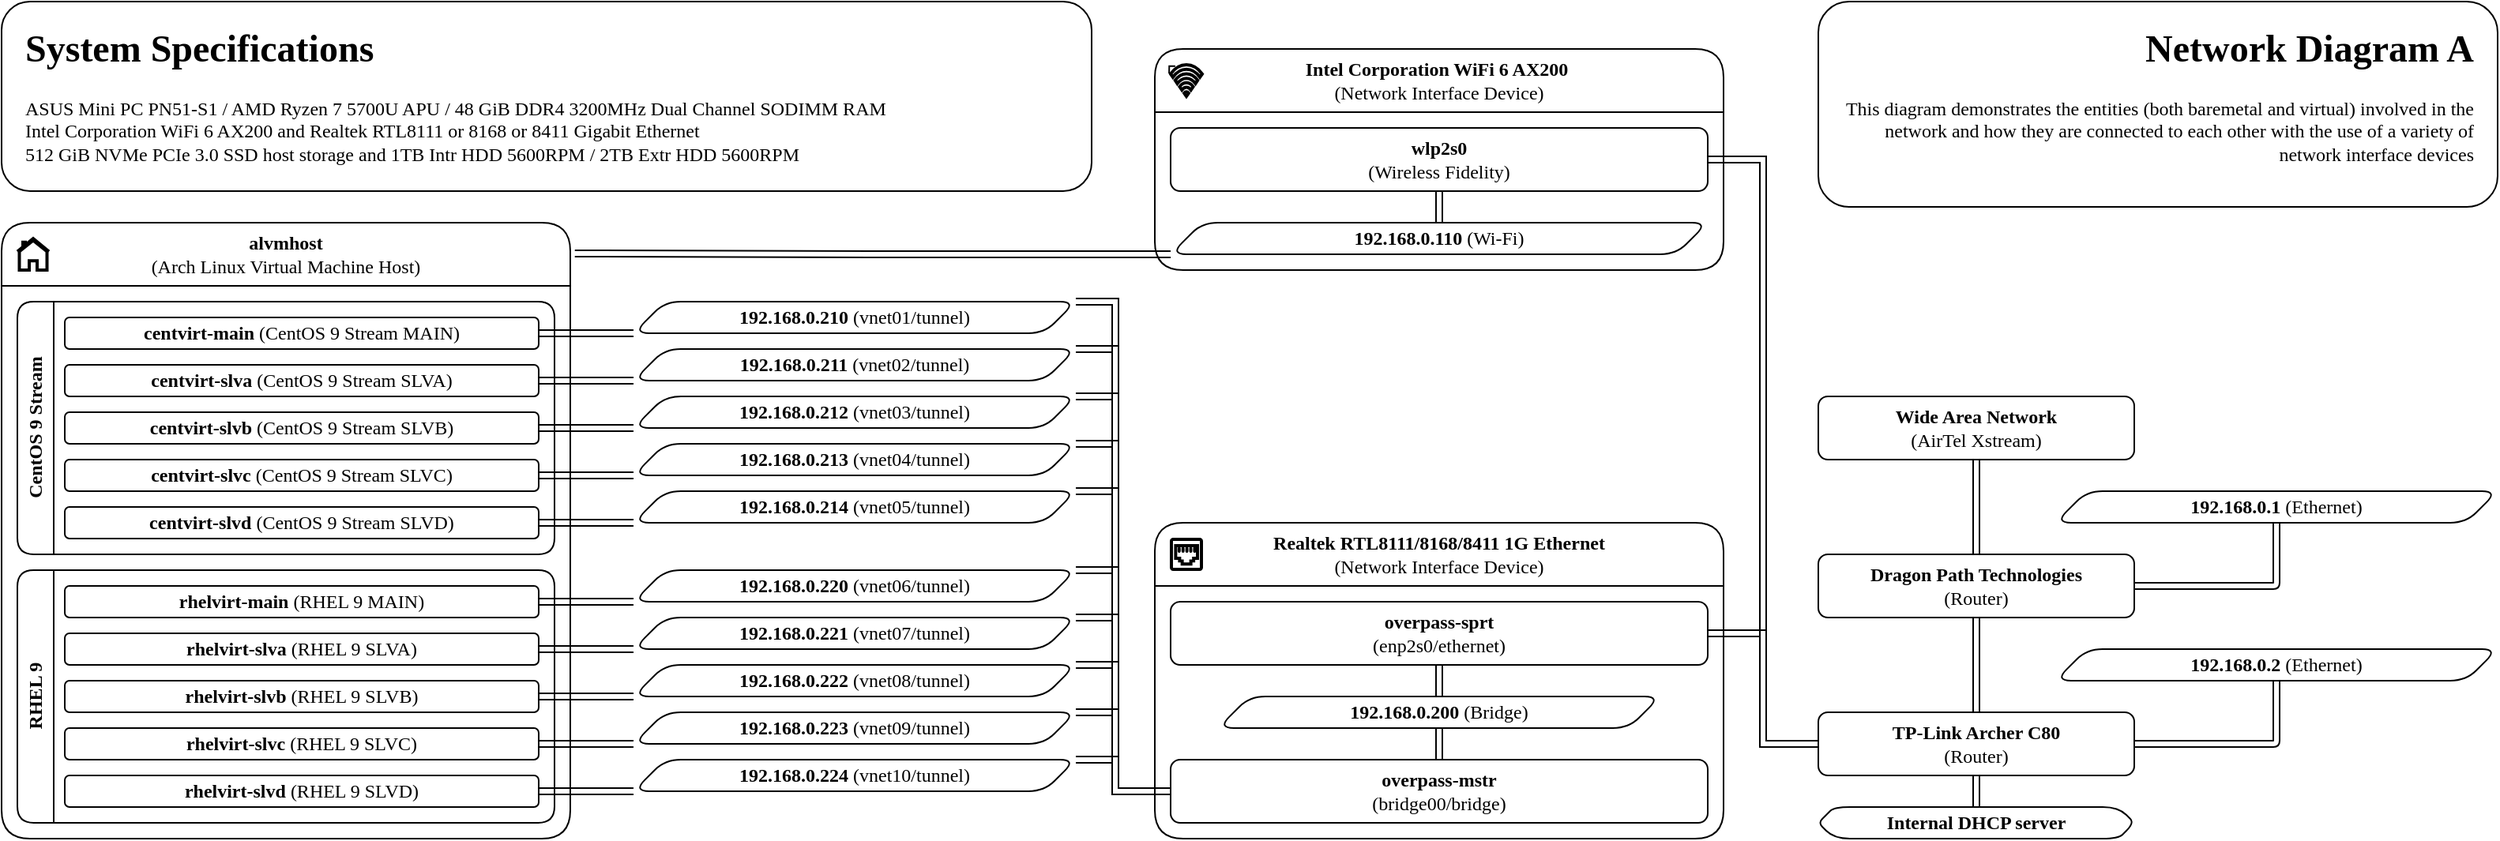 <mxfile version="21.1.5" type="device">
  <diagram name="Page-1" id="RukCnHgr3DPXX3_ZsLxG">
    <mxGraphModel dx="1659" dy="880" grid="1" gridSize="10" guides="1" tooltips="1" connect="1" arrows="1" fold="1" page="1" pageScale="1" pageWidth="850" pageHeight="1100" math="0" shadow="0">
      <root>
        <mxCell id="0" />
        <mxCell id="1" parent="0" />
        <mxCell id="44RmBdanAyZZInN4wUpM-1" value="&lt;font style=&quot;&quot; data-font-src=&quot;https://fonts.googleapis.com/css?family=IBM+Plex+Sans&quot;&gt;&lt;font data-font-src=&quot;https://fonts.googleapis.com/css?family=JetBrains+Mono&quot; face=&quot;JetBrains Mono&quot;&gt;alvmhost&lt;br&gt;&lt;span style=&quot;font-weight: normal;&quot;&gt;(Arch Linux Virtual Machine Host)&lt;/span&gt;&lt;/font&gt;&lt;br&gt;&lt;/font&gt;" style="swimlane;whiteSpace=wrap;html=1;startSize=40;labelBackgroundColor=none;rounded=1;" parent="1" vertex="1">
          <mxGeometry x="40" y="280" width="360" height="390" as="geometry" />
        </mxCell>
        <mxCell id="44RmBdanAyZZInN4wUpM-9" value="&lt;font data-font-src=&quot;https://fonts.googleapis.com/css?family=JetBrains+Mono&quot; face=&quot;JetBrains Mono&quot;&gt;CentOS 9 Stream&lt;br&gt;&lt;/font&gt;" style="swimlane;horizontal=0;whiteSpace=wrap;html=1;labelBackgroundColor=none;rounded=1;" parent="44RmBdanAyZZInN4wUpM-1" vertex="1">
          <mxGeometry x="10" y="50" width="340" height="160" as="geometry" />
        </mxCell>
        <mxCell id="44RmBdanAyZZInN4wUpM-7" value="&lt;font face=&quot;JetBrains Mono&quot; data-font-src=&quot;https://fonts.googleapis.com/css?family=JetBrains+Mono&quot;&gt;&lt;font style=&quot;&quot; data-font-src=&quot;https://fonts.googleapis.com/css?family=IBM+Plex+Sans&quot;&gt;&lt;b style=&quot;&quot;&gt;centvirt-slvc&lt;/b&gt;&amp;nbsp;&lt;/font&gt;(CentOS 9 Stream SLVC)&lt;/font&gt;" style="rounded=1;whiteSpace=wrap;html=1;labelBackgroundColor=none;" parent="44RmBdanAyZZInN4wUpM-9" vertex="1">
          <mxGeometry x="30" y="100" width="300" height="20" as="geometry" />
        </mxCell>
        <mxCell id="44RmBdanAyZZInN4wUpM-8" value="&lt;font face=&quot;JetBrains Mono&quot; data-font-src=&quot;https://fonts.googleapis.com/css?family=JetBrains+Mono&quot;&gt;&lt;font style=&quot;&quot; data-font-src=&quot;https://fonts.googleapis.com/css?family=IBM+Plex+Sans&quot;&gt;&lt;b style=&quot;&quot;&gt;centvirt-slvd&lt;/b&gt;&amp;nbsp;&lt;/font&gt;(CentOS 9 Stream SLVD)&lt;/font&gt;" style="rounded=1;whiteSpace=wrap;html=1;labelBackgroundColor=none;" parent="44RmBdanAyZZInN4wUpM-9" vertex="1">
          <mxGeometry x="30" y="130" width="300" height="20" as="geometry" />
        </mxCell>
        <mxCell id="44RmBdanAyZZInN4wUpM-6" value="&lt;font face=&quot;JetBrains Mono&quot; data-font-src=&quot;https://fonts.googleapis.com/css?family=JetBrains+Mono&quot;&gt;&lt;font style=&quot;&quot; data-font-src=&quot;https://fonts.googleapis.com/css?family=IBM+Plex+Sans&quot;&gt;&lt;b style=&quot;&quot;&gt;centvirt-slvb&lt;/b&gt;&amp;nbsp;&lt;/font&gt;(CentOS 9 Stream SLVB)&lt;/font&gt;" style="rounded=1;whiteSpace=wrap;html=1;labelBackgroundColor=none;" parent="44RmBdanAyZZInN4wUpM-9" vertex="1">
          <mxGeometry x="30" y="70" width="300" height="20" as="geometry" />
        </mxCell>
        <mxCell id="44RmBdanAyZZInN4wUpM-5" value="&lt;font face=&quot;JetBrains Mono&quot; data-font-src=&quot;https://fonts.googleapis.com/css?family=JetBrains+Mono&quot;&gt;&lt;font style=&quot;&quot; data-font-src=&quot;https://fonts.googleapis.com/css?family=IBM+Plex+Sans&quot;&gt;&lt;b style=&quot;&quot;&gt;centvirt-slva&lt;/b&gt;&amp;nbsp;&lt;/font&gt;(CentOS 9 Stream SLVA)&lt;/font&gt;" style="rounded=1;whiteSpace=wrap;html=1;labelBackgroundColor=none;" parent="44RmBdanAyZZInN4wUpM-9" vertex="1">
          <mxGeometry x="30" y="40" width="300" height="20" as="geometry" />
        </mxCell>
        <mxCell id="44RmBdanAyZZInN4wUpM-4" value="&lt;font face=&quot;JetBrains Mono&quot; data-font-src=&quot;https://fonts.googleapis.com/css?family=JetBrains+Mono&quot;&gt;&lt;font style=&quot;&quot; data-font-src=&quot;https://fonts.googleapis.com/css?family=IBM+Plex+Sans&quot;&gt;&lt;b style=&quot;&quot;&gt;centvirt-main&lt;/b&gt; &lt;/font&gt;(CentOS 9 Stream MAIN)&lt;/font&gt;" style="rounded=1;whiteSpace=wrap;html=1;labelBackgroundColor=none;" parent="44RmBdanAyZZInN4wUpM-9" vertex="1">
          <mxGeometry x="30" y="10" width="300" height="20" as="geometry" />
        </mxCell>
        <mxCell id="44RmBdanAyZZInN4wUpM-16" value="&lt;font data-font-src=&quot;https://fonts.googleapis.com/css?family=JetBrains+Mono&quot; face=&quot;JetBrains Mono&quot;&gt;RHEL 9&lt;br&gt;&lt;/font&gt;" style="swimlane;horizontal=0;whiteSpace=wrap;html=1;labelBackgroundColor=none;rounded=1;" parent="44RmBdanAyZZInN4wUpM-1" vertex="1">
          <mxGeometry x="10" y="220" width="340" height="160" as="geometry" />
        </mxCell>
        <mxCell id="44RmBdanAyZZInN4wUpM-20" value="&lt;font face=&quot;JetBrains Mono&quot; data-font-src=&quot;https://fonts.googleapis.com/css?family=JetBrains+Mono&quot;&gt;&lt;font style=&quot;&quot; data-font-src=&quot;https://fonts.googleapis.com/css?family=IBM+Plex+Sans&quot;&gt;&lt;b style=&quot;&quot;&gt;rhelvirt-slva&lt;/b&gt;&amp;nbsp;&lt;/font&gt;(RHEL 9 SLVA)&lt;/font&gt;" style="rounded=1;whiteSpace=wrap;html=1;labelBackgroundColor=none;" parent="44RmBdanAyZZInN4wUpM-16" vertex="1">
          <mxGeometry x="30" y="40" width="300" height="20" as="geometry" />
        </mxCell>
        <mxCell id="44RmBdanAyZZInN4wUpM-21" value="&lt;font face=&quot;JetBrains Mono&quot; data-font-src=&quot;https://fonts.googleapis.com/css?family=JetBrains+Mono&quot;&gt;&lt;font style=&quot;&quot; data-font-src=&quot;https://fonts.googleapis.com/css?family=IBM+Plex+Sans&quot;&gt;&lt;b style=&quot;&quot;&gt;rhelvirt-main&lt;/b&gt; &lt;/font&gt;(RHEL 9 MAIN)&lt;/font&gt;" style="rounded=1;whiteSpace=wrap;html=1;labelBackgroundColor=none;" parent="44RmBdanAyZZInN4wUpM-16" vertex="1">
          <mxGeometry x="30" y="10" width="300" height="20" as="geometry" />
        </mxCell>
        <mxCell id="44RmBdanAyZZInN4wUpM-22" value="&lt;font face=&quot;JetBrains Mono&quot; data-font-src=&quot;https://fonts.googleapis.com/css?family=JetBrains+Mono&quot;&gt;&lt;font style=&quot;&quot; data-font-src=&quot;https://fonts.googleapis.com/css?family=IBM+Plex+Sans&quot;&gt;&lt;b style=&quot;&quot;&gt;rhelvirt-slvb&lt;/b&gt;&amp;nbsp;&lt;/font&gt;(RHEL 9 SLVB)&lt;/font&gt;" style="rounded=1;whiteSpace=wrap;html=1;labelBackgroundColor=none;" parent="44RmBdanAyZZInN4wUpM-16" vertex="1">
          <mxGeometry x="30" y="70" width="300" height="20" as="geometry" />
        </mxCell>
        <mxCell id="44RmBdanAyZZInN4wUpM-23" value="&lt;font face=&quot;JetBrains Mono&quot; data-font-src=&quot;https://fonts.googleapis.com/css?family=JetBrains+Mono&quot;&gt;&lt;font style=&quot;&quot; data-font-src=&quot;https://fonts.googleapis.com/css?family=IBM+Plex+Sans&quot;&gt;&lt;b style=&quot;&quot;&gt;rhelvirt-slvc&lt;/b&gt;&amp;nbsp;&lt;/font&gt;(RHEL 9 SLVC)&lt;/font&gt;" style="rounded=1;whiteSpace=wrap;html=1;labelBackgroundColor=none;" parent="44RmBdanAyZZInN4wUpM-16" vertex="1">
          <mxGeometry x="30" y="100" width="300" height="20" as="geometry" />
        </mxCell>
        <mxCell id="44RmBdanAyZZInN4wUpM-24" value="&lt;font face=&quot;JetBrains Mono&quot; data-font-src=&quot;https://fonts.googleapis.com/css?family=JetBrains+Mono&quot;&gt;&lt;font style=&quot;&quot; data-font-src=&quot;https://fonts.googleapis.com/css?family=IBM+Plex+Sans&quot;&gt;&lt;b style=&quot;&quot;&gt;rhelvirt-slvd&lt;/b&gt;&amp;nbsp;&lt;/font&gt;(RHEL 9 SLVD)&lt;/font&gt;" style="rounded=1;whiteSpace=wrap;html=1;labelBackgroundColor=none;" parent="44RmBdanAyZZInN4wUpM-16" vertex="1">
          <mxGeometry x="30" y="130" width="300" height="20" as="geometry" />
        </mxCell>
        <mxCell id="GhL4nBobYUIvh9j1_4Rl-1" value="" style="html=1;verticalLabelPosition=bottom;align=center;labelBackgroundColor=none;verticalAlign=top;strokeWidth=2;shadow=0;dashed=0;shape=mxgraph.ios7.icons.home;" vertex="1" parent="44RmBdanAyZZInN4wUpM-1">
          <mxGeometry x="10" y="10" width="20" height="20" as="geometry" />
        </mxCell>
        <mxCell id="GhL4nBobYUIvh9j1_4Rl-99" style="edgeStyle=orthogonalEdgeStyle;shape=link;rounded=0;orthogonalLoop=1;jettySize=auto;html=1;exitX=0.5;exitY=0;exitDx=0;exitDy=0;entryX=0.5;entryY=1;entryDx=0;entryDy=0;labelBackgroundColor=none;fontColor=default;" edge="1" parent="1" source="44RmBdanAyZZInN4wUpM-27" target="44RmBdanAyZZInN4wUpM-127">
          <mxGeometry relative="1" as="geometry" />
        </mxCell>
        <mxCell id="GhL4nBobYUIvh9j1_4Rl-104" style="edgeStyle=orthogonalEdgeStyle;shape=link;rounded=0;orthogonalLoop=1;jettySize=auto;html=1;exitX=0.5;exitY=1;exitDx=0;exitDy=0;entryX=0.5;entryY=0;entryDx=0;entryDy=0;labelBackgroundColor=none;fontColor=default;" edge="1" parent="1" source="44RmBdanAyZZInN4wUpM-27" target="44RmBdanAyZZInN4wUpM-171">
          <mxGeometry relative="1" as="geometry" />
        </mxCell>
        <mxCell id="44RmBdanAyZZInN4wUpM-27" value="&lt;font data-font-src=&quot;https://fonts.googleapis.com/css?family=JetBrains+Mono&quot; face=&quot;JetBrains Mono&quot;&gt;&lt;b&gt;TP-Link Archer C80&lt;br&gt;&lt;/b&gt;(Router)&lt;/font&gt;" style="rounded=1;whiteSpace=wrap;html=1;labelBackgroundColor=none;" parent="1" vertex="1">
          <mxGeometry x="1190" y="590" width="200" height="40" as="geometry" />
        </mxCell>
        <mxCell id="44RmBdanAyZZInN4wUpM-37" value="&lt;font data-font-src=&quot;https://fonts.googleapis.com/css?family=JetBrains+Mono&quot; face=&quot;JetBrains Mono&quot;&gt;Realtek RTL8111/8168/8411 1G Ethernet&lt;br&gt;&lt;span style=&quot;font-weight: normal;&quot;&gt;(Network Interface Device)&lt;/span&gt;&lt;/font&gt;" style="swimlane;whiteSpace=wrap;html=1;startSize=40;labelBackgroundColor=none;rounded=1;" parent="1" vertex="1">
          <mxGeometry x="770" y="470" width="360" height="200" as="geometry" />
        </mxCell>
        <mxCell id="GhL4nBobYUIvh9j1_4Rl-97" style="edgeStyle=orthogonalEdgeStyle;shape=link;rounded=0;orthogonalLoop=1;jettySize=auto;html=1;exitX=0.5;exitY=0;exitDx=0;exitDy=0;entryX=0.5;entryY=1;entryDx=0;entryDy=0;labelBackgroundColor=none;fontColor=default;" edge="1" parent="44RmBdanAyZZInN4wUpM-37" source="44RmBdanAyZZInN4wUpM-39" target="GhL4nBobYUIvh9j1_4Rl-95">
          <mxGeometry relative="1" as="geometry" />
        </mxCell>
        <mxCell id="44RmBdanAyZZInN4wUpM-39" value="&lt;font data-font-src=&quot;https://fonts.googleapis.com/css?family=JetBrains+Mono&quot; face=&quot;JetBrains Mono&quot;&gt;&lt;span style=&quot;border-color: var(--border-color);&quot;&gt;&lt;b&gt;overpass-mstr&lt;br&gt;&lt;/b&gt;&lt;/span&gt;(bridge00/bridge)&lt;br&gt;&lt;/font&gt;" style="rounded=1;whiteSpace=wrap;html=1;labelBackgroundColor=none;" parent="44RmBdanAyZZInN4wUpM-37" vertex="1">
          <mxGeometry x="10" y="150" width="340" height="40" as="geometry" />
        </mxCell>
        <mxCell id="44RmBdanAyZZInN4wUpM-26" value="&lt;font data-font-src=&quot;https://fonts.googleapis.com/css?family=JetBrains+Mono&quot; face=&quot;JetBrains Mono&quot;&gt;&lt;b&gt;overpass-sprt&lt;br&gt;&lt;/b&gt;(enp2s0/ethernet)&lt;br&gt;&lt;/font&gt;" style="rounded=1;whiteSpace=wrap;html=1;labelBackgroundColor=none;" parent="44RmBdanAyZZInN4wUpM-37" vertex="1">
          <mxGeometry x="10" y="50" width="340" height="40" as="geometry" />
        </mxCell>
        <mxCell id="GhL4nBobYUIvh9j1_4Rl-98" style="edgeStyle=orthogonalEdgeStyle;shape=link;rounded=0;orthogonalLoop=1;jettySize=auto;html=1;exitX=0.5;exitY=0;exitDx=0;exitDy=0;entryX=0.5;entryY=1;entryDx=0;entryDy=0;labelBackgroundColor=none;fontColor=default;" edge="1" parent="44RmBdanAyZZInN4wUpM-37" source="GhL4nBobYUIvh9j1_4Rl-95" target="44RmBdanAyZZInN4wUpM-26">
          <mxGeometry relative="1" as="geometry" />
        </mxCell>
        <mxCell id="GhL4nBobYUIvh9j1_4Rl-95" value="&lt;font data-font-src=&quot;https://fonts.googleapis.com/css?family=JetBrains+Mono&quot; face=&quot;JetBrains Mono&quot;&gt;&lt;span style=&quot;border-color: var(--border-color);&quot;&gt;&lt;b&gt;192.168.0.200 &lt;/b&gt;(Bridge)&lt;/span&gt;&lt;/font&gt;" style="shape=parallelogram;perimeter=parallelogramPerimeter;whiteSpace=wrap;html=1;fixedSize=1;labelBackgroundColor=none;rounded=1;" vertex="1" parent="44RmBdanAyZZInN4wUpM-37">
          <mxGeometry x="40" y="110" width="280" height="20" as="geometry" />
        </mxCell>
        <mxCell id="GhL4nBobYUIvh9j1_4Rl-114" value="" style="sketch=0;pointerEvents=1;shadow=0;dashed=0;html=1;aspect=fixed;labelPosition=center;verticalLabelPosition=bottom;verticalAlign=top;align=center;outlineConnect=0;shape=mxgraph.vvd.ethernet_port;labelBackgroundColor=none;" vertex="1" parent="44RmBdanAyZZInN4wUpM-37">
          <mxGeometry x="10" y="10" width="20" height="20" as="geometry" />
        </mxCell>
        <mxCell id="44RmBdanAyZZInN4wUpM-50" style="edgeStyle=orthogonalEdgeStyle;rounded=1;orthogonalLoop=1;jettySize=auto;html=1;exitX=0;exitY=1;exitDx=0;exitDy=0;entryX=1;entryY=0.5;entryDx=0;entryDy=0;shape=link;labelBackgroundColor=none;fontColor=default;" parent="1" source="44RmBdanAyZZInN4wUpM-43" target="44RmBdanAyZZInN4wUpM-4" edge="1">
          <mxGeometry relative="1" as="geometry">
            <Array as="points">
              <mxPoint x="420" y="350" />
              <mxPoint x="420" y="350" />
            </Array>
          </mxGeometry>
        </mxCell>
        <mxCell id="GhL4nBobYUIvh9j1_4Rl-82" style="edgeStyle=orthogonalEdgeStyle;shape=link;rounded=0;orthogonalLoop=1;jettySize=auto;html=1;exitX=1;exitY=0;exitDx=0;exitDy=0;entryX=0;entryY=0.5;entryDx=0;entryDy=0;labelBackgroundColor=none;fontColor=default;" edge="1" parent="1" source="44RmBdanAyZZInN4wUpM-43" target="44RmBdanAyZZInN4wUpM-39">
          <mxGeometry relative="1" as="geometry">
            <Array as="points">
              <mxPoint x="745" y="330" />
              <mxPoint x="745" y="640" />
            </Array>
          </mxGeometry>
        </mxCell>
        <mxCell id="44RmBdanAyZZInN4wUpM-43" value="&lt;font data-font-src=&quot;https://fonts.googleapis.com/css?family=JetBrains+Mono&quot; face=&quot;JetBrains Mono&quot;&gt;&lt;b&gt;192.168.0.210&lt;/b&gt; (vnet01/tunnel)&lt;/font&gt;" style="shape=parallelogram;perimeter=parallelogramPerimeter;whiteSpace=wrap;html=1;fixedSize=1;labelBackgroundColor=none;rounded=1;" parent="1" vertex="1">
          <mxGeometry x="440" y="330" width="280" height="20" as="geometry" />
        </mxCell>
        <mxCell id="44RmBdanAyZZInN4wUpM-56" style="edgeStyle=orthogonalEdgeStyle;rounded=1;orthogonalLoop=1;jettySize=auto;html=1;exitX=0;exitY=1;exitDx=0;exitDy=0;entryX=1;entryY=0.5;entryDx=0;entryDy=0;shape=link;labelBackgroundColor=none;fontColor=default;" parent="1" source="44RmBdanAyZZInN4wUpM-45" target="44RmBdanAyZZInN4wUpM-5" edge="1">
          <mxGeometry relative="1" as="geometry">
            <Array as="points">
              <mxPoint x="410" y="380" />
              <mxPoint x="410" y="380" />
            </Array>
          </mxGeometry>
        </mxCell>
        <mxCell id="GhL4nBobYUIvh9j1_4Rl-81" style="edgeStyle=orthogonalEdgeStyle;shape=link;rounded=0;orthogonalLoop=1;jettySize=auto;html=1;exitX=1;exitY=0;exitDx=0;exitDy=0;entryX=0;entryY=0.5;entryDx=0;entryDy=0;labelBackgroundColor=none;fontColor=default;" edge="1" parent="1" source="44RmBdanAyZZInN4wUpM-45" target="44RmBdanAyZZInN4wUpM-39">
          <mxGeometry relative="1" as="geometry">
            <Array as="points">
              <mxPoint x="745" y="360" />
              <mxPoint x="745" y="640" />
            </Array>
          </mxGeometry>
        </mxCell>
        <mxCell id="44RmBdanAyZZInN4wUpM-45" value="&lt;font data-font-src=&quot;https://fonts.googleapis.com/css?family=JetBrains+Mono&quot; face=&quot;JetBrains Mono&quot;&gt;&lt;b style=&quot;border-color: var(--border-color);&quot;&gt;192.168.0.211&lt;/b&gt;&amp;nbsp;(vnet02/tunnel)&lt;/font&gt;" style="shape=parallelogram;perimeter=parallelogramPerimeter;whiteSpace=wrap;html=1;fixedSize=1;labelBackgroundColor=none;rounded=1;" parent="1" vertex="1">
          <mxGeometry x="440" y="360" width="280" height="20" as="geometry" />
        </mxCell>
        <mxCell id="44RmBdanAyZZInN4wUpM-57" style="edgeStyle=orthogonalEdgeStyle;rounded=1;orthogonalLoop=1;jettySize=auto;html=1;exitX=0;exitY=1;exitDx=0;exitDy=0;shape=link;labelBackgroundColor=none;fontColor=default;" parent="1" source="44RmBdanAyZZInN4wUpM-46" target="44RmBdanAyZZInN4wUpM-6" edge="1">
          <mxGeometry relative="1" as="geometry">
            <Array as="points">
              <mxPoint x="420" y="410" />
              <mxPoint x="420" y="410" />
            </Array>
          </mxGeometry>
        </mxCell>
        <mxCell id="GhL4nBobYUIvh9j1_4Rl-80" style="edgeStyle=orthogonalEdgeStyle;shape=link;rounded=0;orthogonalLoop=1;jettySize=auto;html=1;exitX=1;exitY=0;exitDx=0;exitDy=0;entryX=0;entryY=0.5;entryDx=0;entryDy=0;labelBackgroundColor=none;fontColor=default;" edge="1" parent="1" source="44RmBdanAyZZInN4wUpM-46" target="44RmBdanAyZZInN4wUpM-39">
          <mxGeometry relative="1" as="geometry">
            <Array as="points">
              <mxPoint x="745" y="390" />
              <mxPoint x="745" y="640" />
            </Array>
          </mxGeometry>
        </mxCell>
        <mxCell id="44RmBdanAyZZInN4wUpM-46" value="&lt;font data-font-src=&quot;https://fonts.googleapis.com/css?family=JetBrains+Mono&quot; face=&quot;JetBrains Mono&quot;&gt;&lt;b style=&quot;border-color: var(--border-color);&quot;&gt;192.168.0.212&lt;/b&gt;&amp;nbsp;(vnet03/tunnel)&lt;/font&gt;" style="shape=parallelogram;perimeter=parallelogramPerimeter;whiteSpace=wrap;html=1;fixedSize=1;labelBackgroundColor=none;rounded=1;" parent="1" vertex="1">
          <mxGeometry x="440" y="390" width="280" height="20" as="geometry" />
        </mxCell>
        <mxCell id="44RmBdanAyZZInN4wUpM-58" style="edgeStyle=orthogonalEdgeStyle;rounded=1;orthogonalLoop=1;jettySize=auto;html=1;exitX=0;exitY=1;exitDx=0;exitDy=0;entryX=1;entryY=0.5;entryDx=0;entryDy=0;shape=link;labelBackgroundColor=none;fontColor=default;" parent="1" source="44RmBdanAyZZInN4wUpM-48" target="44RmBdanAyZZInN4wUpM-7" edge="1">
          <mxGeometry relative="1" as="geometry">
            <Array as="points">
              <mxPoint x="410" y="440" />
              <mxPoint x="410" y="440" />
            </Array>
          </mxGeometry>
        </mxCell>
        <mxCell id="GhL4nBobYUIvh9j1_4Rl-79" style="edgeStyle=orthogonalEdgeStyle;shape=link;rounded=0;orthogonalLoop=1;jettySize=auto;html=1;exitX=1;exitY=0;exitDx=0;exitDy=0;entryX=0;entryY=0.5;entryDx=0;entryDy=0;labelBackgroundColor=none;fontColor=default;" edge="1" parent="1" source="44RmBdanAyZZInN4wUpM-48" target="44RmBdanAyZZInN4wUpM-39">
          <mxGeometry relative="1" as="geometry">
            <Array as="points">
              <mxPoint x="745" y="420" />
              <mxPoint x="745" y="640" />
            </Array>
          </mxGeometry>
        </mxCell>
        <mxCell id="44RmBdanAyZZInN4wUpM-48" value="&lt;font data-font-src=&quot;https://fonts.googleapis.com/css?family=JetBrains+Mono&quot; face=&quot;JetBrains Mono&quot;&gt;&lt;b style=&quot;border-color: var(--border-color);&quot;&gt;192.168.0.213&lt;/b&gt;&amp;nbsp;(vnet04/tunnel)&lt;/font&gt;" style="shape=parallelogram;perimeter=parallelogramPerimeter;whiteSpace=wrap;html=1;fixedSize=1;labelBackgroundColor=none;rounded=1;" parent="1" vertex="1">
          <mxGeometry x="440" y="420" width="280" height="20" as="geometry" />
        </mxCell>
        <mxCell id="44RmBdanAyZZInN4wUpM-59" style="edgeStyle=orthogonalEdgeStyle;rounded=1;orthogonalLoop=1;jettySize=auto;html=1;exitX=0;exitY=1;exitDx=0;exitDy=0;shape=link;labelBackgroundColor=none;fontColor=default;" parent="1" source="44RmBdanAyZZInN4wUpM-49" target="44RmBdanAyZZInN4wUpM-8" edge="1">
          <mxGeometry relative="1" as="geometry">
            <Array as="points">
              <mxPoint x="410" y="470" />
              <mxPoint x="410" y="470" />
            </Array>
          </mxGeometry>
        </mxCell>
        <mxCell id="GhL4nBobYUIvh9j1_4Rl-78" style="edgeStyle=orthogonalEdgeStyle;shape=link;rounded=0;orthogonalLoop=1;jettySize=auto;html=1;exitX=1;exitY=0;exitDx=0;exitDy=0;entryX=0;entryY=0.5;entryDx=0;entryDy=0;labelBackgroundColor=none;fontColor=default;" edge="1" parent="1" source="44RmBdanAyZZInN4wUpM-49" target="44RmBdanAyZZInN4wUpM-39">
          <mxGeometry relative="1" as="geometry">
            <Array as="points">
              <mxPoint x="745" y="450" />
              <mxPoint x="745" y="640" />
            </Array>
          </mxGeometry>
        </mxCell>
        <mxCell id="44RmBdanAyZZInN4wUpM-49" value="&lt;font data-font-src=&quot;https://fonts.googleapis.com/css?family=JetBrains+Mono&quot; face=&quot;JetBrains Mono&quot;&gt;&lt;b style=&quot;border-color: var(--border-color);&quot;&gt;192.168.0.214&lt;/b&gt;&amp;nbsp;(vnet05/tunnel)&lt;/font&gt;" style="shape=parallelogram;perimeter=parallelogramPerimeter;whiteSpace=wrap;html=1;fixedSize=1;labelBackgroundColor=none;rounded=1;" parent="1" vertex="1">
          <mxGeometry x="440" y="450" width="280" height="20" as="geometry" />
        </mxCell>
        <mxCell id="44RmBdanAyZZInN4wUpM-60" style="edgeStyle=orthogonalEdgeStyle;rounded=1;orthogonalLoop=1;jettySize=auto;html=1;exitX=0;exitY=1;exitDx=0;exitDy=0;entryX=1;entryY=0.5;entryDx=0;entryDy=0;shape=link;labelBackgroundColor=none;fontColor=default;" parent="1" source="44RmBdanAyZZInN4wUpM-51" target="44RmBdanAyZZInN4wUpM-21" edge="1">
          <mxGeometry relative="1" as="geometry">
            <Array as="points">
              <mxPoint x="420" y="520" />
              <mxPoint x="420" y="520" />
            </Array>
          </mxGeometry>
        </mxCell>
        <mxCell id="GhL4nBobYUIvh9j1_4Rl-76" style="edgeStyle=orthogonalEdgeStyle;shape=link;rounded=0;orthogonalLoop=1;jettySize=auto;html=1;exitX=1;exitY=0;exitDx=0;exitDy=0;entryX=0;entryY=0.5;entryDx=0;entryDy=0;labelBackgroundColor=none;fontColor=default;" edge="1" parent="1" source="44RmBdanAyZZInN4wUpM-51" target="44RmBdanAyZZInN4wUpM-39">
          <mxGeometry relative="1" as="geometry">
            <Array as="points">
              <mxPoint x="745" y="500" />
              <mxPoint x="745" y="640" />
            </Array>
          </mxGeometry>
        </mxCell>
        <mxCell id="44RmBdanAyZZInN4wUpM-51" value="&lt;font data-font-src=&quot;https://fonts.googleapis.com/css?family=JetBrains+Mono&quot; face=&quot;JetBrains Mono&quot;&gt;&lt;b style=&quot;border-color: var(--border-color);&quot;&gt;192.168.0.220&lt;/b&gt;&amp;nbsp;(vnet06/tunnel)&lt;/font&gt;" style="shape=parallelogram;perimeter=parallelogramPerimeter;whiteSpace=wrap;html=1;fixedSize=1;labelBackgroundColor=none;rounded=1;" parent="1" vertex="1">
          <mxGeometry x="440" y="500" width="280" height="20" as="geometry" />
        </mxCell>
        <mxCell id="44RmBdanAyZZInN4wUpM-61" style="edgeStyle=orthogonalEdgeStyle;rounded=1;orthogonalLoop=1;jettySize=auto;html=1;exitX=0;exitY=1;exitDx=0;exitDy=0;entryX=1;entryY=0.5;entryDx=0;entryDy=0;shape=link;labelBackgroundColor=none;fontColor=default;" parent="1" source="44RmBdanAyZZInN4wUpM-52" target="44RmBdanAyZZInN4wUpM-20" edge="1">
          <mxGeometry relative="1" as="geometry">
            <Array as="points">
              <mxPoint x="420" y="550" />
              <mxPoint x="420" y="550" />
            </Array>
          </mxGeometry>
        </mxCell>
        <mxCell id="GhL4nBobYUIvh9j1_4Rl-75" style="edgeStyle=orthogonalEdgeStyle;shape=link;rounded=0;orthogonalLoop=1;jettySize=auto;html=1;exitX=1;exitY=0;exitDx=0;exitDy=0;entryX=0;entryY=0.5;entryDx=0;entryDy=0;labelBackgroundColor=none;fontColor=default;" edge="1" parent="1" source="44RmBdanAyZZInN4wUpM-52" target="44RmBdanAyZZInN4wUpM-39">
          <mxGeometry relative="1" as="geometry">
            <Array as="points">
              <mxPoint x="745" y="530" />
              <mxPoint x="745" y="640" />
            </Array>
          </mxGeometry>
        </mxCell>
        <mxCell id="44RmBdanAyZZInN4wUpM-52" value="&lt;font data-font-src=&quot;https://fonts.googleapis.com/css?family=JetBrains+Mono&quot; face=&quot;JetBrains Mono&quot;&gt;&lt;b style=&quot;border-color: var(--border-color);&quot;&gt;192.168.0.221&lt;/b&gt;&amp;nbsp;(vnet07/tunnel)&lt;/font&gt;" style="shape=parallelogram;perimeter=parallelogramPerimeter;whiteSpace=wrap;html=1;fixedSize=1;labelBackgroundColor=none;rounded=1;" parent="1" vertex="1">
          <mxGeometry x="440" y="530" width="280" height="20" as="geometry" />
        </mxCell>
        <mxCell id="44RmBdanAyZZInN4wUpM-65" style="edgeStyle=orthogonalEdgeStyle;rounded=1;orthogonalLoop=1;jettySize=auto;html=1;exitX=0;exitY=1;exitDx=0;exitDy=0;entryX=1;entryY=0.5;entryDx=0;entryDy=0;shape=link;labelBackgroundColor=none;fontColor=default;" parent="1" source="44RmBdanAyZZInN4wUpM-53" target="44RmBdanAyZZInN4wUpM-22" edge="1">
          <mxGeometry relative="1" as="geometry">
            <Array as="points">
              <mxPoint x="420" y="580" />
              <mxPoint x="420" y="580" />
            </Array>
          </mxGeometry>
        </mxCell>
        <mxCell id="GhL4nBobYUIvh9j1_4Rl-74" style="edgeStyle=orthogonalEdgeStyle;shape=link;rounded=0;orthogonalLoop=1;jettySize=auto;html=1;exitX=1;exitY=0;exitDx=0;exitDy=0;entryX=0;entryY=0.5;entryDx=0;entryDy=0;labelBackgroundColor=none;fontColor=default;" edge="1" parent="1" source="44RmBdanAyZZInN4wUpM-53" target="44RmBdanAyZZInN4wUpM-39">
          <mxGeometry relative="1" as="geometry">
            <Array as="points">
              <mxPoint x="745" y="560" />
              <mxPoint x="745" y="640" />
            </Array>
          </mxGeometry>
        </mxCell>
        <mxCell id="44RmBdanAyZZInN4wUpM-53" value="&lt;font data-font-src=&quot;https://fonts.googleapis.com/css?family=JetBrains+Mono&quot; face=&quot;JetBrains Mono&quot;&gt;&lt;b style=&quot;border-color: var(--border-color);&quot;&gt;192.168.0.222&lt;/b&gt;&amp;nbsp;(vnet08/tunnel)&lt;/font&gt;" style="shape=parallelogram;perimeter=parallelogramPerimeter;whiteSpace=wrap;html=1;fixedSize=1;labelBackgroundColor=none;rounded=1;" parent="1" vertex="1">
          <mxGeometry x="440" y="560" width="280" height="20" as="geometry" />
        </mxCell>
        <mxCell id="44RmBdanAyZZInN4wUpM-66" style="edgeStyle=orthogonalEdgeStyle;rounded=1;orthogonalLoop=1;jettySize=auto;html=1;exitX=0;exitY=1;exitDx=0;exitDy=0;entryX=1;entryY=0.5;entryDx=0;entryDy=0;shape=link;labelBackgroundColor=none;fontColor=default;" parent="1" source="44RmBdanAyZZInN4wUpM-54" target="44RmBdanAyZZInN4wUpM-23" edge="1">
          <mxGeometry relative="1" as="geometry">
            <Array as="points">
              <mxPoint x="420" y="610" />
              <mxPoint x="420" y="610" />
            </Array>
          </mxGeometry>
        </mxCell>
        <mxCell id="GhL4nBobYUIvh9j1_4Rl-73" style="edgeStyle=orthogonalEdgeStyle;shape=link;rounded=0;orthogonalLoop=1;jettySize=auto;html=1;exitX=1;exitY=0;exitDx=0;exitDy=0;entryX=0;entryY=0.5;entryDx=0;entryDy=0;labelBackgroundColor=none;fontColor=default;" edge="1" parent="1" source="44RmBdanAyZZInN4wUpM-54" target="44RmBdanAyZZInN4wUpM-39">
          <mxGeometry relative="1" as="geometry">
            <Array as="points">
              <mxPoint x="745" y="590" />
              <mxPoint x="745" y="640" />
            </Array>
          </mxGeometry>
        </mxCell>
        <mxCell id="44RmBdanAyZZInN4wUpM-54" value="&lt;font data-font-src=&quot;https://fonts.googleapis.com/css?family=JetBrains+Mono&quot; face=&quot;JetBrains Mono&quot;&gt;&lt;b style=&quot;border-color: var(--border-color);&quot;&gt;192.168.0.223&lt;/b&gt;&amp;nbsp;(vnet09/tunnel)&lt;/font&gt;" style="shape=parallelogram;perimeter=parallelogramPerimeter;whiteSpace=wrap;html=1;fixedSize=1;labelBackgroundColor=none;rounded=1;" parent="1" vertex="1">
          <mxGeometry x="440" y="590" width="280" height="20" as="geometry" />
        </mxCell>
        <mxCell id="44RmBdanAyZZInN4wUpM-67" style="edgeStyle=orthogonalEdgeStyle;rounded=1;orthogonalLoop=1;jettySize=auto;html=1;exitX=0;exitY=1;exitDx=0;exitDy=0;entryX=1;entryY=0.5;entryDx=0;entryDy=0;shape=link;labelBackgroundColor=none;fontColor=default;" parent="1" source="44RmBdanAyZZInN4wUpM-55" target="44RmBdanAyZZInN4wUpM-24" edge="1">
          <mxGeometry relative="1" as="geometry">
            <Array as="points">
              <mxPoint x="420" y="640" />
              <mxPoint x="420" y="640" />
            </Array>
          </mxGeometry>
        </mxCell>
        <mxCell id="GhL4nBobYUIvh9j1_4Rl-72" style="edgeStyle=orthogonalEdgeStyle;shape=link;rounded=0;orthogonalLoop=1;jettySize=auto;html=1;exitX=1;exitY=0;exitDx=0;exitDy=0;entryX=0;entryY=0.5;entryDx=0;entryDy=0;labelBackgroundColor=none;fontColor=default;" edge="1" parent="1" source="44RmBdanAyZZInN4wUpM-55" target="44RmBdanAyZZInN4wUpM-39">
          <mxGeometry relative="1" as="geometry">
            <Array as="points">
              <mxPoint x="745" y="620" />
              <mxPoint x="745" y="640" />
            </Array>
          </mxGeometry>
        </mxCell>
        <mxCell id="44RmBdanAyZZInN4wUpM-55" value="&lt;font data-font-src=&quot;https://fonts.googleapis.com/css?family=JetBrains+Mono&quot; face=&quot;JetBrains Mono&quot;&gt;&lt;b style=&quot;border-color: var(--border-color);&quot;&gt;192.168.0.224&lt;/b&gt;&amp;nbsp;(vnet10/tunnel)&lt;/font&gt;" style="shape=parallelogram;perimeter=parallelogramPerimeter;whiteSpace=wrap;html=1;fixedSize=1;labelBackgroundColor=none;rounded=1;" parent="1" vertex="1">
          <mxGeometry x="440" y="620" width="280" height="20" as="geometry" />
        </mxCell>
        <mxCell id="GhL4nBobYUIvh9j1_4Rl-100" value="" style="edgeStyle=orthogonalEdgeStyle;shape=link;rounded=0;orthogonalLoop=1;jettySize=auto;html=1;labelBackgroundColor=none;fontColor=default;" edge="1" parent="1" source="44RmBdanAyZZInN4wUpM-127" target="44RmBdanAyZZInN4wUpM-147">
          <mxGeometry relative="1" as="geometry" />
        </mxCell>
        <mxCell id="44RmBdanAyZZInN4wUpM-127" value="&lt;font data-font-src=&quot;https://fonts.googleapis.com/css?family=JetBrains+Mono&quot; face=&quot;JetBrains Mono&quot;&gt;&lt;b&gt;Dragon Path Technologies&lt;br&gt;&lt;/b&gt;(Router)&lt;/font&gt;" style="rounded=1;whiteSpace=wrap;html=1;labelBackgroundColor=none;" parent="1" vertex="1">
          <mxGeometry x="1190" y="490" width="200" height="40" as="geometry" />
        </mxCell>
        <mxCell id="44RmBdanAyZZInN4wUpM-143" style="edgeStyle=orthogonalEdgeStyle;shape=link;rounded=1;orthogonalLoop=1;jettySize=auto;html=1;exitX=0.5;exitY=1;exitDx=0;exitDy=0;entryX=1;entryY=0.5;entryDx=0;entryDy=0;labelBackgroundColor=none;fontColor=default;" parent="1" source="44RmBdanAyZZInN4wUpM-139" target="44RmBdanAyZZInN4wUpM-27" edge="1">
          <mxGeometry relative="1" as="geometry" />
        </mxCell>
        <mxCell id="44RmBdanAyZZInN4wUpM-139" value="&lt;font data-font-src=&quot;https://fonts.googleapis.com/css?family=JetBrains+Mono&quot; face=&quot;JetBrains Mono&quot;&gt;&lt;span style=&quot;border-color: var(--border-color);&quot;&gt;&lt;b&gt;192.168.0.2&lt;/b&gt; (Ethernet)&lt;/span&gt;&lt;/font&gt;" style="shape=parallelogram;perimeter=parallelogramPerimeter;whiteSpace=wrap;html=1;fixedSize=1;labelBackgroundColor=none;rounded=1;" parent="1" vertex="1">
          <mxGeometry x="1340" y="550" width="280" height="20" as="geometry" />
        </mxCell>
        <mxCell id="44RmBdanAyZZInN4wUpM-145" style="edgeStyle=orthogonalEdgeStyle;shape=link;rounded=1;orthogonalLoop=1;jettySize=auto;html=1;exitX=0.5;exitY=1;exitDx=0;exitDy=0;entryX=1;entryY=0.5;entryDx=0;entryDy=0;labelBackgroundColor=none;fontColor=default;" parent="1" source="44RmBdanAyZZInN4wUpM-144" target="44RmBdanAyZZInN4wUpM-127" edge="1">
          <mxGeometry relative="1" as="geometry" />
        </mxCell>
        <mxCell id="44RmBdanAyZZInN4wUpM-144" value="&lt;font data-font-src=&quot;https://fonts.googleapis.com/css?family=JetBrains+Mono&quot; face=&quot;JetBrains Mono&quot;&gt;&lt;span style=&quot;border-color: var(--border-color);&quot;&gt;&lt;b&gt;192.168.0.1&lt;/b&gt; (Ethernet)&lt;/span&gt;&lt;/font&gt;" style="shape=parallelogram;perimeter=parallelogramPerimeter;whiteSpace=wrap;html=1;fixedSize=1;labelBackgroundColor=none;rounded=1;" parent="1" vertex="1">
          <mxGeometry x="1340" y="450" width="280" height="20" as="geometry" />
        </mxCell>
        <mxCell id="44RmBdanAyZZInN4wUpM-147" value="&lt;font face=&quot;JetBrains Mono&quot;&gt;&lt;b&gt;Wide Area Network&lt;br&gt;&lt;/b&gt;(AirTel Xstream)&lt;/font&gt;" style="rounded=1;whiteSpace=wrap;html=1;labelBackgroundColor=none;" parent="1" vertex="1">
          <mxGeometry x="1190" y="390" width="200" height="40" as="geometry" />
        </mxCell>
        <mxCell id="44RmBdanAyZZInN4wUpM-171" value="&lt;font data-font-src=&quot;https://fonts.googleapis.com/css?family=JetBrains+Mono&quot; face=&quot;JetBrains Mono&quot;&gt;&lt;b&gt;Internal DHCP server&lt;/b&gt;&lt;/font&gt;" style="shape=hexagon;perimeter=hexagonPerimeter2;whiteSpace=wrap;html=1;fixedSize=1;size=10;labelBackgroundColor=none;rounded=1;" parent="1" vertex="1">
          <mxGeometry x="1190" y="650" width="200" height="20" as="geometry" />
        </mxCell>
        <mxCell id="GhL4nBobYUIvh9j1_4Rl-46" value="&lt;font data-font-src=&quot;https://fonts.googleapis.com/css?family=JetBrains+Mono&quot; face=&quot;JetBrains Mono&quot;&gt;Intel Corporation WiFi 6 AX200&amp;nbsp;&lt;br&gt;&lt;span style=&quot;font-weight: normal;&quot;&gt;(Network Interface Device)&lt;/span&gt;&lt;/font&gt;" style="swimlane;whiteSpace=wrap;html=1;startSize=40;labelBackgroundColor=none;rounded=1;" vertex="1" parent="1">
          <mxGeometry x="770" y="170" width="360" height="140" as="geometry" />
        </mxCell>
        <mxCell id="GhL4nBobYUIvh9j1_4Rl-50" style="edgeStyle=orthogonalEdgeStyle;shape=link;rounded=0;orthogonalLoop=1;jettySize=auto;html=1;exitX=0.5;exitY=0;exitDx=0;exitDy=0;entryX=0.5;entryY=1;entryDx=0;entryDy=0;labelBackgroundColor=none;fontColor=default;" edge="1" parent="GhL4nBobYUIvh9j1_4Rl-46" source="GhL4nBobYUIvh9j1_4Rl-51" target="GhL4nBobYUIvh9j1_4Rl-52">
          <mxGeometry relative="1" as="geometry" />
        </mxCell>
        <mxCell id="GhL4nBobYUIvh9j1_4Rl-51" value="&lt;font data-font-src=&quot;https://fonts.googleapis.com/css?family=JetBrains+Mono&quot; face=&quot;JetBrains Mono&quot;&gt;&lt;b style=&quot;&quot;&gt;192.168.0.110&amp;nbsp;&lt;/b&gt;(Wi-Fi)&lt;/font&gt;" style="shape=parallelogram;perimeter=parallelogramPerimeter;whiteSpace=wrap;html=1;fixedSize=1;labelBackgroundColor=none;rounded=1;" vertex="1" parent="GhL4nBobYUIvh9j1_4Rl-46">
          <mxGeometry x="10" y="110" width="340" height="20" as="geometry" />
        </mxCell>
        <mxCell id="GhL4nBobYUIvh9j1_4Rl-52" value="&lt;font data-font-src=&quot;https://fonts.googleapis.com/css?family=JetBrains+Mono&quot; face=&quot;JetBrains Mono&quot;&gt;&lt;b&gt;wlp2s0&lt;br&gt;&lt;/b&gt;(Wireless Fidelity)&lt;br&gt;&lt;/font&gt;" style="rounded=1;whiteSpace=wrap;html=1;labelBackgroundColor=none;" vertex="1" parent="GhL4nBobYUIvh9j1_4Rl-46">
          <mxGeometry x="10" y="50" width="340" height="40" as="geometry" />
        </mxCell>
        <mxCell id="GhL4nBobYUIvh9j1_4Rl-113" style="edgeStyle=orthogonalEdgeStyle;shape=link;rounded=0;orthogonalLoop=1;jettySize=auto;html=1;exitX=0;exitY=0;exitDx=0;exitDy=0;entryX=0;entryY=0.25;entryDx=0;entryDy=0;labelBackgroundColor=none;fontColor=default;" edge="1" parent="GhL4nBobYUIvh9j1_4Rl-46">
          <mxGeometry relative="1" as="geometry">
            <mxPoint x="12.929" y="12.929" as="sourcePoint" />
            <mxPoint x="11.056" y="15.528" as="targetPoint" />
          </mxGeometry>
        </mxCell>
        <mxCell id="GhL4nBobYUIvh9j1_4Rl-112" value="" style="html=1;verticalLabelPosition=bottom;align=center;labelBackgroundColor=none;verticalAlign=top;strokeWidth=2;shadow=0;dashed=0;shape=mxgraph.ios7.icons.wifi;pointerEvents=1;" vertex="1" parent="GhL4nBobYUIvh9j1_4Rl-46">
          <mxGeometry x="10" y="10" width="20" height="20" as="geometry" />
        </mxCell>
        <mxCell id="GhL4nBobYUIvh9j1_4Rl-89" style="edgeStyle=orthogonalEdgeStyle;shape=link;rounded=0;orthogonalLoop=1;jettySize=auto;html=1;exitX=0;exitY=1;exitDx=0;exitDy=0;entryX=1.008;entryY=0.05;entryDx=0;entryDy=0;entryPerimeter=0;labelBackgroundColor=none;fontColor=default;" edge="1" parent="1" source="GhL4nBobYUIvh9j1_4Rl-51" target="44RmBdanAyZZInN4wUpM-1">
          <mxGeometry relative="1" as="geometry">
            <Array as="points">
              <mxPoint x="590" y="300" />
            </Array>
          </mxGeometry>
        </mxCell>
        <mxCell id="GhL4nBobYUIvh9j1_4Rl-107" style="edgeStyle=orthogonalEdgeStyle;shape=link;rounded=0;orthogonalLoop=1;jettySize=auto;html=1;entryX=0;entryY=0.5;entryDx=0;entryDy=0;labelBackgroundColor=none;fontColor=default;" edge="1" parent="1" source="44RmBdanAyZZInN4wUpM-26" target="44RmBdanAyZZInN4wUpM-27">
          <mxGeometry relative="1" as="geometry" />
        </mxCell>
        <mxCell id="GhL4nBobYUIvh9j1_4Rl-108" style="edgeStyle=orthogonalEdgeStyle;shape=link;rounded=0;orthogonalLoop=1;jettySize=auto;html=1;exitX=1;exitY=0.5;exitDx=0;exitDy=0;entryX=0;entryY=0.5;entryDx=0;entryDy=0;labelBackgroundColor=none;fontColor=default;" edge="1" parent="1" source="GhL4nBobYUIvh9j1_4Rl-52" target="44RmBdanAyZZInN4wUpM-27">
          <mxGeometry relative="1" as="geometry" />
        </mxCell>
        <mxCell id="GhL4nBobYUIvh9j1_4Rl-109" value="" style="group;labelBackgroundColor=none;" vertex="1" connectable="0" parent="1">
          <mxGeometry x="1190" y="140" width="430" height="130" as="geometry" />
        </mxCell>
        <mxCell id="44RmBdanAyZZInN4wUpM-153" value="" style="rounded=1;whiteSpace=wrap;html=1;labelBackgroundColor=none;" parent="GhL4nBobYUIvh9j1_4Rl-109" vertex="1">
          <mxGeometry width="430" height="130" as="geometry" />
        </mxCell>
        <mxCell id="44RmBdanAyZZInN4wUpM-149" value="&lt;h1 style=&quot;&quot;&gt;&lt;font data-font-src=&quot;https://fonts.googleapis.com/css?family=JetBrains+Mono&quot; face=&quot;JetBrains Mono&quot;&gt;Network Diagram A&lt;/font&gt;&lt;/h1&gt;&lt;p style=&quot;&quot;&gt;&lt;font data-font-src=&quot;https://fonts.googleapis.com/css?family=JetBrains+Mono&quot; face=&quot;JetBrains Mono&quot;&gt;This diagram demonstrates the entities (both baremetal and virtual) involved in the network and how they are connected to each other with the use of a variety of network interface devices&lt;/font&gt;&lt;/p&gt;" style="text;html=1;strokeColor=none;fillColor=none;spacing=5;spacingTop=-20;whiteSpace=wrap;overflow=hidden;rounded=1;align=right;labelBackgroundColor=none;" parent="GhL4nBobYUIvh9j1_4Rl-109" vertex="1">
          <mxGeometry x="10" y="10" width="410" height="110" as="geometry" />
        </mxCell>
        <mxCell id="GhL4nBobYUIvh9j1_4Rl-111" value="" style="group;labelBackgroundColor=none;" vertex="1" connectable="0" parent="1">
          <mxGeometry x="40" y="140" width="690" height="120" as="geometry" />
        </mxCell>
        <mxCell id="44RmBdanAyZZInN4wUpM-151" value="" style="rounded=1;whiteSpace=wrap;html=1;labelBackgroundColor=none;" parent="GhL4nBobYUIvh9j1_4Rl-111" vertex="1">
          <mxGeometry width="690" height="120" as="geometry" />
        </mxCell>
        <mxCell id="44RmBdanAyZZInN4wUpM-150" value="&lt;h1 style=&quot;text-align: justify;&quot;&gt;&lt;font face=&quot;JetBrains Mono&quot;&gt;System Specifications&lt;/font&gt;&lt;/h1&gt;&lt;p style=&quot;text-align: justify;&quot;&gt;&lt;font data-font-src=&quot;https://fonts.googleapis.com/css?family=JetBrains+Mono&quot; face=&quot;JetBrains Mono&quot;&gt;ASUS Mini PC PN51-S1 / AMD Ryzen 7 5700U APU /&amp;nbsp;48 GiB DDR4 3200MHz Dual Channel SODIMM RAM&lt;br&gt;Intel Corporation WiFi 6 AX200 and&amp;nbsp;Realtek RTL8111 or 8168 or 8411 Gigabit Ethernet&amp;nbsp;&lt;/font&gt;&lt;span style=&quot;background-color: initial;&quot;&gt;&lt;font data-font-src=&quot;https://fonts.googleapis.com/css?family=JetBrains+Mono&quot; face=&quot;JetBrains Mono&quot;&gt;&lt;br&gt;512 GiB NVMe PCIe 3.0 SSD host storage and&amp;nbsp;1TB Intr HDD 5600RPM / 2TB Extr HDD 5600RPM&lt;/font&gt;&lt;br&gt;&lt;/span&gt;&lt;/p&gt;" style="text;html=1;strokeColor=none;fillColor=none;spacing=5;spacingTop=-20;whiteSpace=wrap;overflow=hidden;rounded=1;align=left;labelBackgroundColor=none;" parent="GhL4nBobYUIvh9j1_4Rl-111" vertex="1">
          <mxGeometry x="10.37" y="10" width="669.27" height="100" as="geometry" />
        </mxCell>
      </root>
    </mxGraphModel>
  </diagram>
</mxfile>
